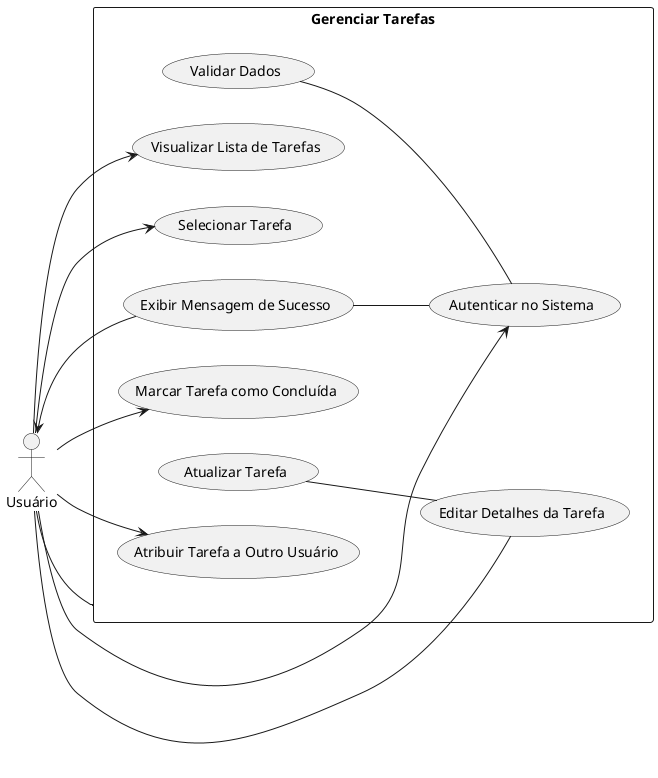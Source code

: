 @startuml
left to right direction

actor Usuário as user

rectangle "Gerenciar Tarefas" {
  user -- (Gerenciar Tarefas)
  user --> (Autenticar no Sistema)
  user --> (Visualizar Lista de Tarefas)
  user --> (Selecionar Tarefa)
  user -- (Editar Detalhes da Tarefa)
  user --> (Marcar Tarefa como Concluída)
  user --> (Atribuir Tarefa a Outro Usuário)
  (Validar Dados) -- (Autenticar no Sistema)
  (Atualizar Tarefa) -- (Editar Detalhes da Tarefa)
  (Exibir Mensagem de Sucesso) --> user
  (Exibir Mensagem de Sucesso) -- (Autenticar no Sistema)
}

@enduml
